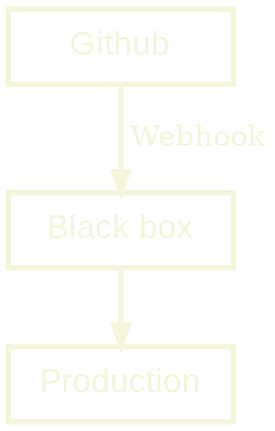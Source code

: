 digraph development {
  rankdir="TB"
  bgcolor="transparent"
  graph [overlap=false penwidth=2.5]
  node [color="#F5F5DC" fontcolor="#F5F5DC" fontname="Arial" shape="record" fontsize=16 fixedsize=true width=1.5 penwidth=2.5]
  edge [color="#F5F5DC" fontcolor="#F5F5DC" penwidth=2.5 overlap=false]

  "Github" -> "Black box" [label=" Webhook"]
  "Black box" -> "Production"

}
